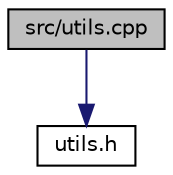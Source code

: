digraph "src/utils.cpp"
{
 // LATEX_PDF_SIZE
  edge [fontname="Helvetica",fontsize="10",labelfontname="Helvetica",labelfontsize="10"];
  node [fontname="Helvetica",fontsize="10",shape=record];
  Node1 [label="src/utils.cpp",height=0.2,width=0.4,color="black", fillcolor="grey75", style="filled", fontcolor="black",tooltip="Contains the definitions of things defined in the utils.h file."];
  Node1 -> Node2 [color="midnightblue",fontsize="10",style="solid"];
  Node2 [label="utils.h",height=0.2,width=0.4,color="black", fillcolor="white", style="filled",URL="$utils_8h.html",tooltip="Provide some miscellaneous tools for use throughout the code."];
}
